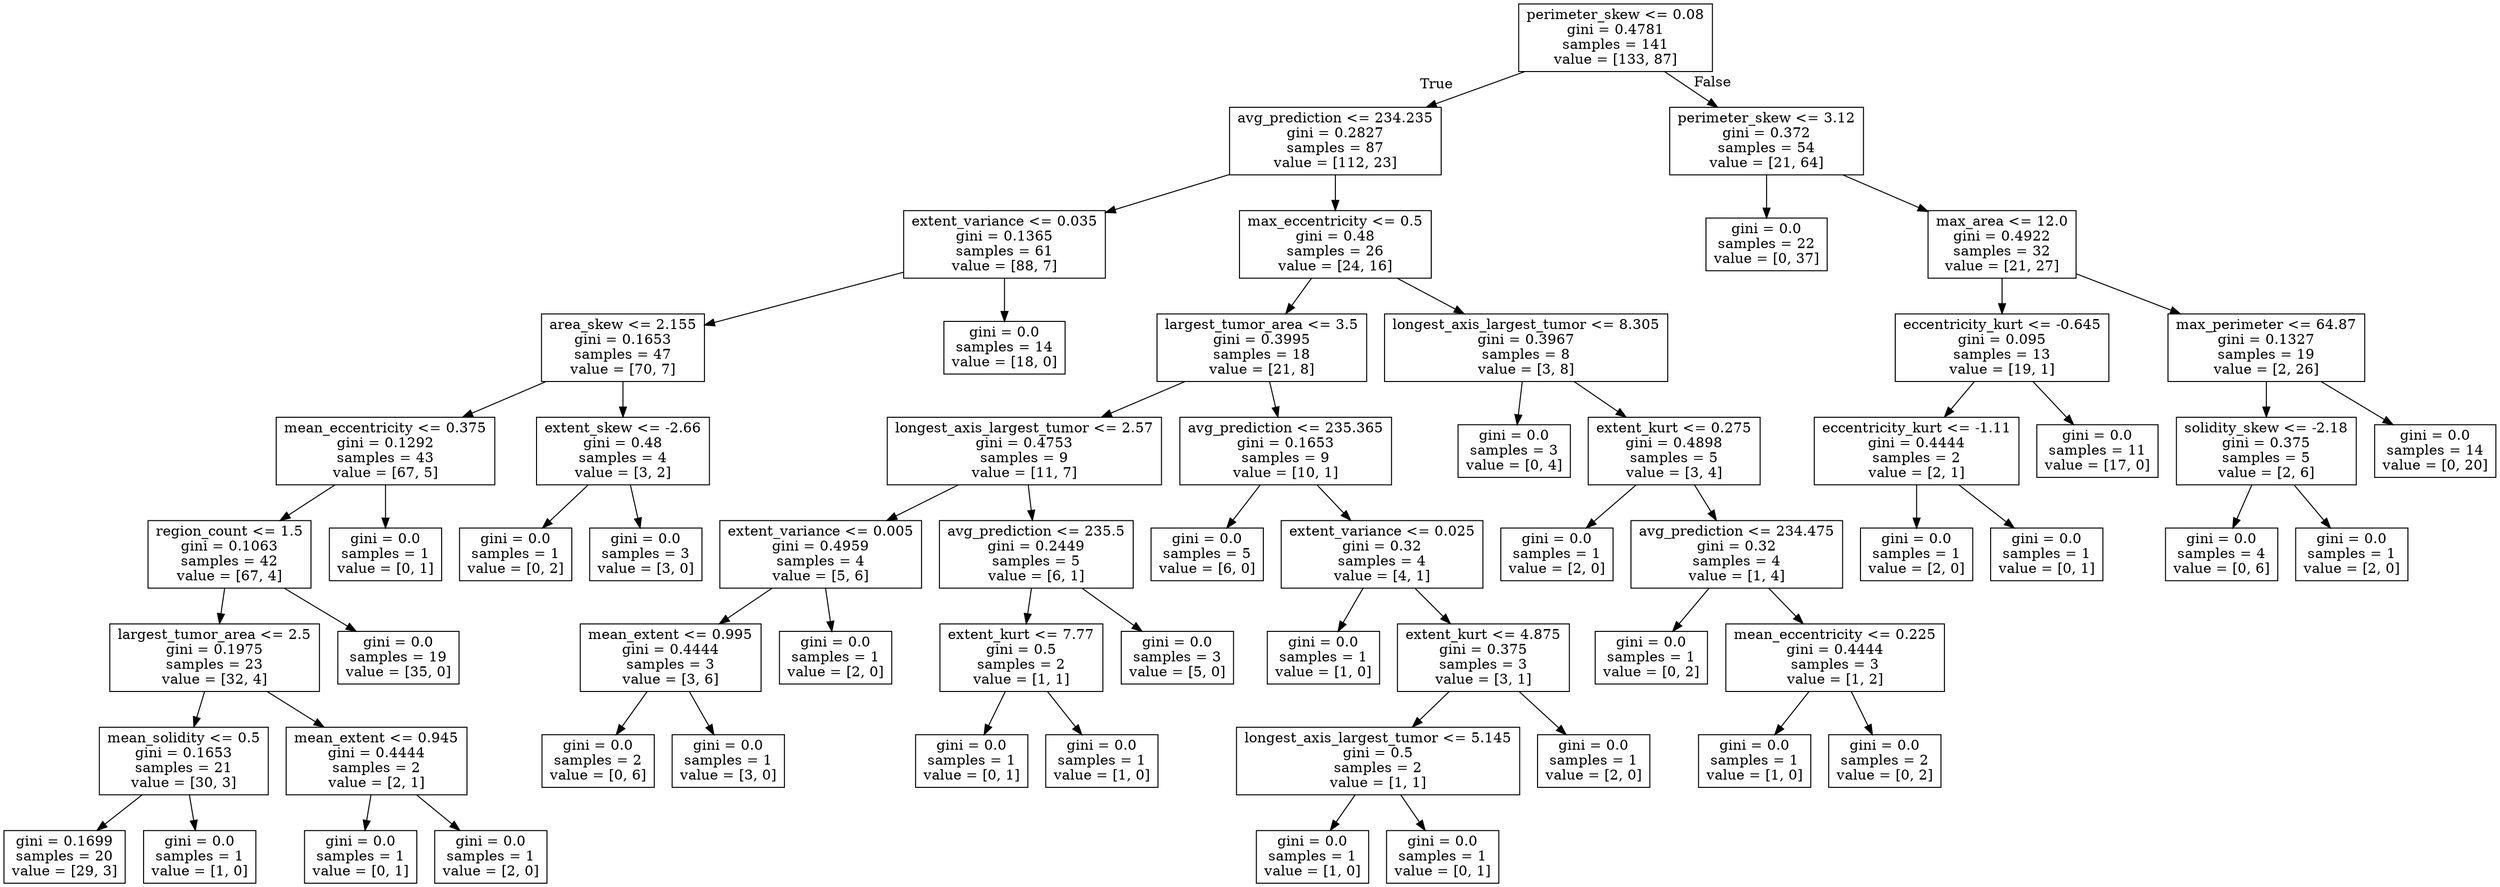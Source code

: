 digraph Tree {
node [shape=box] ;
0 [label="perimeter_skew <= 0.08\ngini = 0.4781\nsamples = 141\nvalue = [133, 87]"] ;
1 [label="avg_prediction <= 234.235\ngini = 0.2827\nsamples = 87\nvalue = [112, 23]"] ;
0 -> 1 [labeldistance=2.5, labelangle=45, headlabel="True"] ;
2 [label="extent_variance <= 0.035\ngini = 0.1365\nsamples = 61\nvalue = [88, 7]"] ;
1 -> 2 ;
3 [label="area_skew <= 2.155\ngini = 0.1653\nsamples = 47\nvalue = [70, 7]"] ;
2 -> 3 ;
4 [label="mean_eccentricity <= 0.375\ngini = 0.1292\nsamples = 43\nvalue = [67, 5]"] ;
3 -> 4 ;
5 [label="region_count <= 1.5\ngini = 0.1063\nsamples = 42\nvalue = [67, 4]"] ;
4 -> 5 ;
6 [label="largest_tumor_area <= 2.5\ngini = 0.1975\nsamples = 23\nvalue = [32, 4]"] ;
5 -> 6 ;
7 [label="mean_solidity <= 0.5\ngini = 0.1653\nsamples = 21\nvalue = [30, 3]"] ;
6 -> 7 ;
8 [label="gini = 0.1699\nsamples = 20\nvalue = [29, 3]"] ;
7 -> 8 ;
9 [label="gini = 0.0\nsamples = 1\nvalue = [1, 0]"] ;
7 -> 9 ;
10 [label="mean_extent <= 0.945\ngini = 0.4444\nsamples = 2\nvalue = [2, 1]"] ;
6 -> 10 ;
11 [label="gini = 0.0\nsamples = 1\nvalue = [0, 1]"] ;
10 -> 11 ;
12 [label="gini = 0.0\nsamples = 1\nvalue = [2, 0]"] ;
10 -> 12 ;
13 [label="gini = 0.0\nsamples = 19\nvalue = [35, 0]"] ;
5 -> 13 ;
14 [label="gini = 0.0\nsamples = 1\nvalue = [0, 1]"] ;
4 -> 14 ;
15 [label="extent_skew <= -2.66\ngini = 0.48\nsamples = 4\nvalue = [3, 2]"] ;
3 -> 15 ;
16 [label="gini = 0.0\nsamples = 1\nvalue = [0, 2]"] ;
15 -> 16 ;
17 [label="gini = 0.0\nsamples = 3\nvalue = [3, 0]"] ;
15 -> 17 ;
18 [label="gini = 0.0\nsamples = 14\nvalue = [18, 0]"] ;
2 -> 18 ;
19 [label="max_eccentricity <= 0.5\ngini = 0.48\nsamples = 26\nvalue = [24, 16]"] ;
1 -> 19 ;
20 [label="largest_tumor_area <= 3.5\ngini = 0.3995\nsamples = 18\nvalue = [21, 8]"] ;
19 -> 20 ;
21 [label="longest_axis_largest_tumor <= 2.57\ngini = 0.4753\nsamples = 9\nvalue = [11, 7]"] ;
20 -> 21 ;
22 [label="extent_variance <= 0.005\ngini = 0.4959\nsamples = 4\nvalue = [5, 6]"] ;
21 -> 22 ;
23 [label="mean_extent <= 0.995\ngini = 0.4444\nsamples = 3\nvalue = [3, 6]"] ;
22 -> 23 ;
24 [label="gini = 0.0\nsamples = 2\nvalue = [0, 6]"] ;
23 -> 24 ;
25 [label="gini = 0.0\nsamples = 1\nvalue = [3, 0]"] ;
23 -> 25 ;
26 [label="gini = 0.0\nsamples = 1\nvalue = [2, 0]"] ;
22 -> 26 ;
27 [label="avg_prediction <= 235.5\ngini = 0.2449\nsamples = 5\nvalue = [6, 1]"] ;
21 -> 27 ;
28 [label="extent_kurt <= 7.77\ngini = 0.5\nsamples = 2\nvalue = [1, 1]"] ;
27 -> 28 ;
29 [label="gini = 0.0\nsamples = 1\nvalue = [0, 1]"] ;
28 -> 29 ;
30 [label="gini = 0.0\nsamples = 1\nvalue = [1, 0]"] ;
28 -> 30 ;
31 [label="gini = 0.0\nsamples = 3\nvalue = [5, 0]"] ;
27 -> 31 ;
32 [label="avg_prediction <= 235.365\ngini = 0.1653\nsamples = 9\nvalue = [10, 1]"] ;
20 -> 32 ;
33 [label="gini = 0.0\nsamples = 5\nvalue = [6, 0]"] ;
32 -> 33 ;
34 [label="extent_variance <= 0.025\ngini = 0.32\nsamples = 4\nvalue = [4, 1]"] ;
32 -> 34 ;
35 [label="gini = 0.0\nsamples = 1\nvalue = [1, 0]"] ;
34 -> 35 ;
36 [label="extent_kurt <= 4.875\ngini = 0.375\nsamples = 3\nvalue = [3, 1]"] ;
34 -> 36 ;
37 [label="longest_axis_largest_tumor <= 5.145\ngini = 0.5\nsamples = 2\nvalue = [1, 1]"] ;
36 -> 37 ;
38 [label="gini = 0.0\nsamples = 1\nvalue = [1, 0]"] ;
37 -> 38 ;
39 [label="gini = 0.0\nsamples = 1\nvalue = [0, 1]"] ;
37 -> 39 ;
40 [label="gini = 0.0\nsamples = 1\nvalue = [2, 0]"] ;
36 -> 40 ;
41 [label="longest_axis_largest_tumor <= 8.305\ngini = 0.3967\nsamples = 8\nvalue = [3, 8]"] ;
19 -> 41 ;
42 [label="gini = 0.0\nsamples = 3\nvalue = [0, 4]"] ;
41 -> 42 ;
43 [label="extent_kurt <= 0.275\ngini = 0.4898\nsamples = 5\nvalue = [3, 4]"] ;
41 -> 43 ;
44 [label="gini = 0.0\nsamples = 1\nvalue = [2, 0]"] ;
43 -> 44 ;
45 [label="avg_prediction <= 234.475\ngini = 0.32\nsamples = 4\nvalue = [1, 4]"] ;
43 -> 45 ;
46 [label="gini = 0.0\nsamples = 1\nvalue = [0, 2]"] ;
45 -> 46 ;
47 [label="mean_eccentricity <= 0.225\ngini = 0.4444\nsamples = 3\nvalue = [1, 2]"] ;
45 -> 47 ;
48 [label="gini = 0.0\nsamples = 1\nvalue = [1, 0]"] ;
47 -> 48 ;
49 [label="gini = 0.0\nsamples = 2\nvalue = [0, 2]"] ;
47 -> 49 ;
50 [label="perimeter_skew <= 3.12\ngini = 0.372\nsamples = 54\nvalue = [21, 64]"] ;
0 -> 50 [labeldistance=2.5, labelangle=-45, headlabel="False"] ;
51 [label="gini = 0.0\nsamples = 22\nvalue = [0, 37]"] ;
50 -> 51 ;
52 [label="max_area <= 12.0\ngini = 0.4922\nsamples = 32\nvalue = [21, 27]"] ;
50 -> 52 ;
53 [label="eccentricity_kurt <= -0.645\ngini = 0.095\nsamples = 13\nvalue = [19, 1]"] ;
52 -> 53 ;
54 [label="eccentricity_kurt <= -1.11\ngini = 0.4444\nsamples = 2\nvalue = [2, 1]"] ;
53 -> 54 ;
55 [label="gini = 0.0\nsamples = 1\nvalue = [2, 0]"] ;
54 -> 55 ;
56 [label="gini = 0.0\nsamples = 1\nvalue = [0, 1]"] ;
54 -> 56 ;
57 [label="gini = 0.0\nsamples = 11\nvalue = [17, 0]"] ;
53 -> 57 ;
58 [label="max_perimeter <= 64.87\ngini = 0.1327\nsamples = 19\nvalue = [2, 26]"] ;
52 -> 58 ;
59 [label="solidity_skew <= -2.18\ngini = 0.375\nsamples = 5\nvalue = [2, 6]"] ;
58 -> 59 ;
60 [label="gini = 0.0\nsamples = 4\nvalue = [0, 6]"] ;
59 -> 60 ;
61 [label="gini = 0.0\nsamples = 1\nvalue = [2, 0]"] ;
59 -> 61 ;
62 [label="gini = 0.0\nsamples = 14\nvalue = [0, 20]"] ;
58 -> 62 ;
}